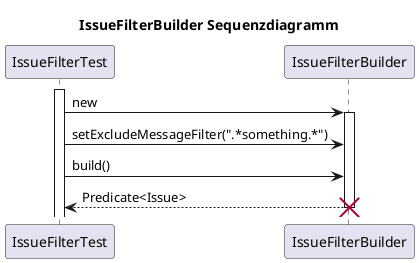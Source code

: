 @startuml

title IssueFilterBuilder Sequenzdiagramm

activate IssueFilterTest
IssueFilterTest -> IssueFilterBuilder: new
activate IssueFilterBuilder
IssueFilterTest -> IssueFilterBuilder: setExcludeMessageFilter(".*something.*")
IssueFilterTest -> IssueFilterBuilder: build()
IssueFilterBuilder --> IssueFilterTest : Predicate<Issue>
destroy IssueFilterBuilder

@enduml